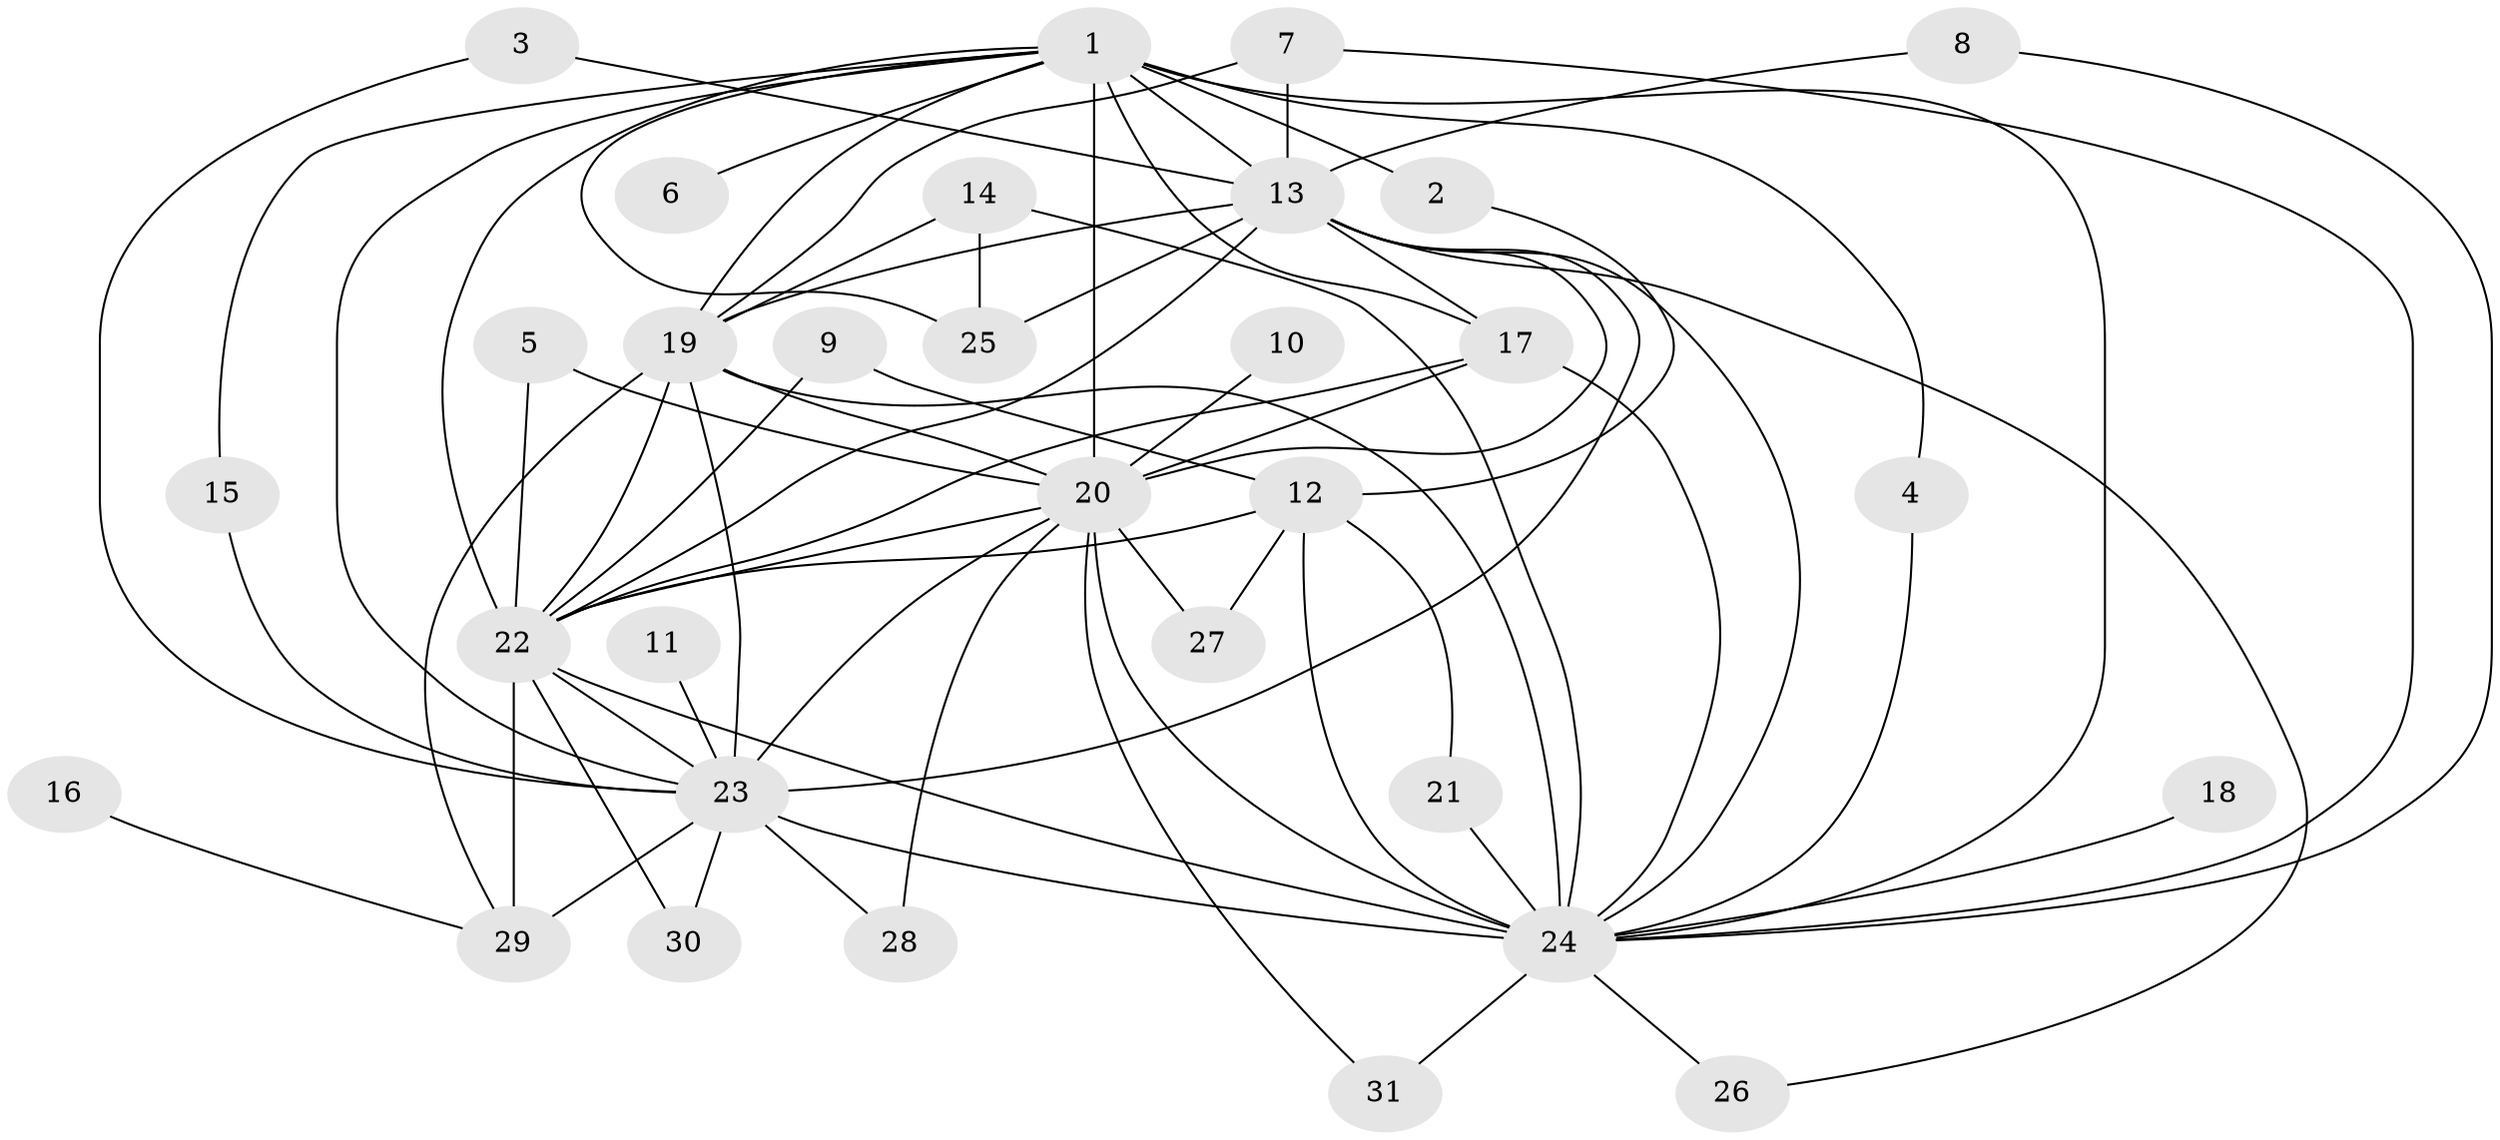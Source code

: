 // original degree distribution, {19: 0.03278688524590164, 11: 0.01639344262295082, 23: 0.01639344262295082, 18: 0.01639344262295082, 21: 0.01639344262295082, 10: 0.01639344262295082, 17: 0.03278688524590164, 13: 0.01639344262295082, 2: 0.5737704918032787, 3: 0.19672131147540983, 5: 0.03278688524590164, 4: 0.01639344262295082, 6: 0.01639344262295082}
// Generated by graph-tools (version 1.1) at 2025/25/03/09/25 03:25:40]
// undirected, 31 vertices, 70 edges
graph export_dot {
graph [start="1"]
  node [color=gray90,style=filled];
  1;
  2;
  3;
  4;
  5;
  6;
  7;
  8;
  9;
  10;
  11;
  12;
  13;
  14;
  15;
  16;
  17;
  18;
  19;
  20;
  21;
  22;
  23;
  24;
  25;
  26;
  27;
  28;
  29;
  30;
  31;
  1 -- 2 [weight=2.0];
  1 -- 4 [weight=1.0];
  1 -- 6 [weight=1.0];
  1 -- 13 [weight=2.0];
  1 -- 15 [weight=1.0];
  1 -- 17 [weight=1.0];
  1 -- 19 [weight=4.0];
  1 -- 20 [weight=3.0];
  1 -- 22 [weight=3.0];
  1 -- 23 [weight=3.0];
  1 -- 24 [weight=5.0];
  1 -- 25 [weight=1.0];
  2 -- 12 [weight=1.0];
  3 -- 13 [weight=1.0];
  3 -- 23 [weight=1.0];
  4 -- 24 [weight=1.0];
  5 -- 20 [weight=1.0];
  5 -- 22 [weight=1.0];
  7 -- 13 [weight=1.0];
  7 -- 19 [weight=1.0];
  7 -- 24 [weight=1.0];
  8 -- 13 [weight=1.0];
  8 -- 24 [weight=1.0];
  9 -- 12 [weight=1.0];
  9 -- 22 [weight=1.0];
  10 -- 20 [weight=1.0];
  11 -- 23 [weight=1.0];
  12 -- 21 [weight=1.0];
  12 -- 22 [weight=1.0];
  12 -- 24 [weight=1.0];
  12 -- 27 [weight=1.0];
  13 -- 17 [weight=1.0];
  13 -- 19 [weight=3.0];
  13 -- 20 [weight=1.0];
  13 -- 22 [weight=1.0];
  13 -- 23 [weight=1.0];
  13 -- 24 [weight=3.0];
  13 -- 25 [weight=1.0];
  13 -- 26 [weight=1.0];
  14 -- 19 [weight=1.0];
  14 -- 24 [weight=2.0];
  14 -- 25 [weight=1.0];
  15 -- 23 [weight=1.0];
  16 -- 29 [weight=1.0];
  17 -- 20 [weight=1.0];
  17 -- 22 [weight=2.0];
  17 -- 24 [weight=1.0];
  18 -- 24 [weight=2.0];
  19 -- 20 [weight=2.0];
  19 -- 22 [weight=2.0];
  19 -- 23 [weight=2.0];
  19 -- 24 [weight=5.0];
  19 -- 29 [weight=1.0];
  20 -- 22 [weight=1.0];
  20 -- 23 [weight=2.0];
  20 -- 24 [weight=4.0];
  20 -- 27 [weight=1.0];
  20 -- 28 [weight=2.0];
  20 -- 31 [weight=1.0];
  21 -- 24 [weight=2.0];
  22 -- 23 [weight=1.0];
  22 -- 24 [weight=3.0];
  22 -- 29 [weight=2.0];
  22 -- 30 [weight=1.0];
  23 -- 24 [weight=3.0];
  23 -- 28 [weight=1.0];
  23 -- 29 [weight=1.0];
  23 -- 30 [weight=1.0];
  24 -- 26 [weight=1.0];
  24 -- 31 [weight=1.0];
}
